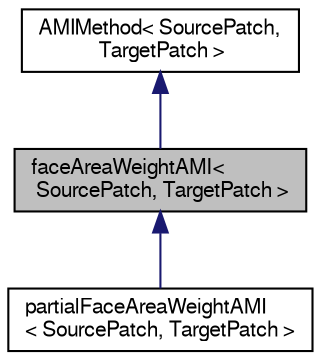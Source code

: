 digraph "faceAreaWeightAMI&lt; SourcePatch, TargetPatch &gt;"
{
  bgcolor="transparent";
  edge [fontname="FreeSans",fontsize="10",labelfontname="FreeSans",labelfontsize="10"];
  node [fontname="FreeSans",fontsize="10",shape=record];
  Node0 [label="faceAreaWeightAMI\<\l SourcePatch, TargetPatch \>",height=0.2,width=0.4,color="black", fillcolor="grey75", style="filled", fontcolor="black"];
  Node1 -> Node0 [dir="back",color="midnightblue",fontsize="10",style="solid",fontname="FreeSans"];
  Node1 [label="AMIMethod\< SourcePatch,\l TargetPatch \>",height=0.2,width=0.4,color="black",URL="$a24870.html",tooltip="Base class for Arbitrary Mesh Interface (AMI) methods. "];
  Node0 -> Node2 [dir="back",color="midnightblue",fontsize="10",style="solid",fontname="FreeSans"];
  Node2 [label="partialFaceAreaWeightAMI\l\< SourcePatch, TargetPatch \>",height=0.2,width=0.4,color="black",URL="$a24886.html",tooltip="Partial face area weighted Arbitrary Mesh Interface (AMI) method. "];
}

